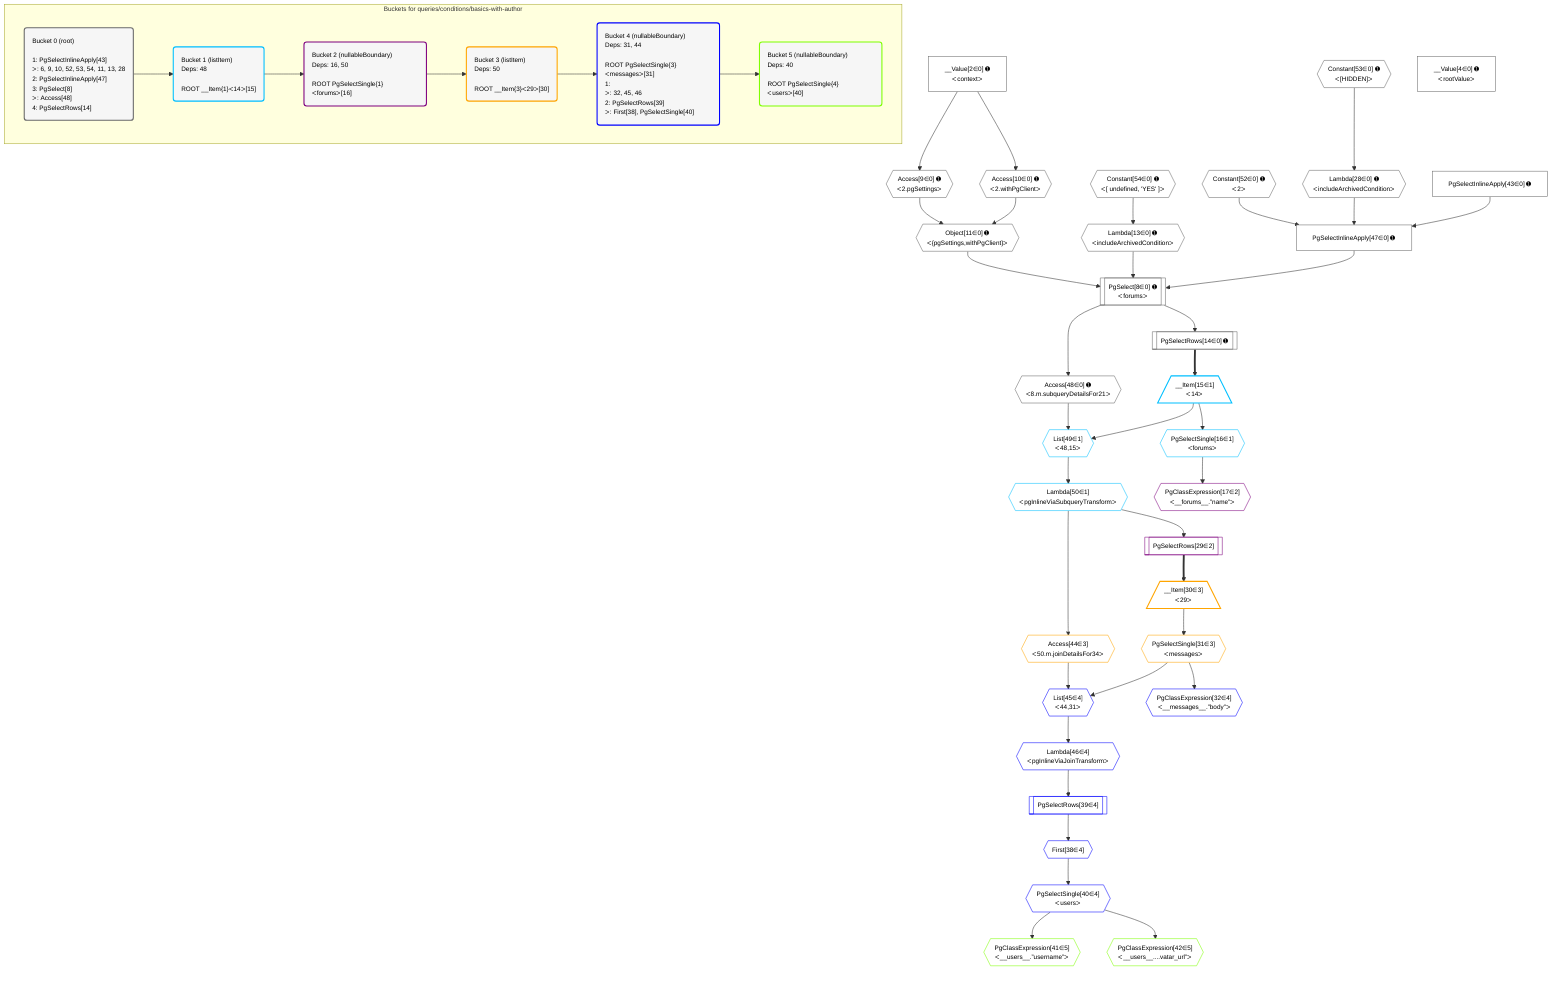 %%{init: {'themeVariables': { 'fontSize': '12px'}}}%%
graph TD
    classDef path fill:#eee,stroke:#000,color:#000
    classDef plan fill:#fff,stroke-width:1px,color:#000
    classDef itemplan fill:#fff,stroke-width:2px,color:#000
    classDef unbatchedplan fill:#dff,stroke-width:1px,color:#000
    classDef sideeffectplan fill:#fcc,stroke-width:2px,color:#000
    classDef bucket fill:#f6f6f6,color:#000,stroke-width:2px,text-align:left


    %% plan dependencies
    PgSelect8[["PgSelect[8∈0] ➊<br />ᐸforumsᐳ"]]:::plan
    Object11{{"Object[11∈0] ➊<br />ᐸ{pgSettings,withPgClient}ᐳ"}}:::plan
    Lambda13{{"Lambda[13∈0] ➊<br />ᐸincludeArchivedConditionᐳ"}}:::plan
    PgSelectInlineApply47["PgSelectInlineApply[47∈0] ➊"]:::plan
    Object11 & Lambda13 & PgSelectInlineApply47 --> PgSelect8
    Constant52{{"Constant[52∈0] ➊<br />ᐸ2ᐳ"}}:::plan
    Lambda28{{"Lambda[28∈0] ➊<br />ᐸincludeArchivedConditionᐳ"}}:::plan
    PgSelectInlineApply43["PgSelectInlineApply[43∈0] ➊"]:::plan
    Constant52 & Lambda28 & PgSelectInlineApply43 --> PgSelectInlineApply47
    Access9{{"Access[9∈0] ➊<br />ᐸ2.pgSettingsᐳ"}}:::plan
    Access10{{"Access[10∈0] ➊<br />ᐸ2.withPgClientᐳ"}}:::plan
    Access9 & Access10 --> Object11
    __Value2["__Value[2∈0] ➊<br />ᐸcontextᐳ"]:::plan
    __Value2 --> Access9
    __Value2 --> Access10
    Constant54{{"Constant[54∈0] ➊<br />ᐸ[ undefined, 'YES' ]ᐳ"}}:::plan
    Constant54 --> Lambda13
    PgSelectRows14[["PgSelectRows[14∈0] ➊"]]:::plan
    PgSelect8 --> PgSelectRows14
    Constant53{{"Constant[53∈0] ➊<br />ᐸ[HIDDEN]ᐳ"}}:::plan
    Constant53 --> Lambda28
    Access48{{"Access[48∈0] ➊<br />ᐸ8.m.subqueryDetailsFor21ᐳ"}}:::plan
    PgSelect8 --> Access48
    __Value4["__Value[4∈0] ➊<br />ᐸrootValueᐳ"]:::plan
    List49{{"List[49∈1]<br />ᐸ48,15ᐳ"}}:::plan
    __Item15[/"__Item[15∈1]<br />ᐸ14ᐳ"\]:::itemplan
    Access48 & __Item15 --> List49
    PgSelectRows14 ==> __Item15
    PgSelectSingle16{{"PgSelectSingle[16∈1]<br />ᐸforumsᐳ"}}:::plan
    __Item15 --> PgSelectSingle16
    Lambda50{{"Lambda[50∈1]<br />ᐸpgInlineViaSubqueryTransformᐳ"}}:::plan
    List49 --> Lambda50
    PgClassExpression17{{"PgClassExpression[17∈2]<br />ᐸ__forums__.”name”ᐳ"}}:::plan
    PgSelectSingle16 --> PgClassExpression17
    PgSelectRows29[["PgSelectRows[29∈2]"]]:::plan
    Lambda50 --> PgSelectRows29
    __Item30[/"__Item[30∈3]<br />ᐸ29ᐳ"\]:::itemplan
    PgSelectRows29 ==> __Item30
    PgSelectSingle31{{"PgSelectSingle[31∈3]<br />ᐸmessagesᐳ"}}:::plan
    __Item30 --> PgSelectSingle31
    Access44{{"Access[44∈3]<br />ᐸ50.m.joinDetailsFor34ᐳ"}}:::plan
    Lambda50 --> Access44
    List45{{"List[45∈4]<br />ᐸ44,31ᐳ"}}:::plan
    Access44 & PgSelectSingle31 --> List45
    PgClassExpression32{{"PgClassExpression[32∈4]<br />ᐸ__messages__.”body”ᐳ"}}:::plan
    PgSelectSingle31 --> PgClassExpression32
    First38{{"First[38∈4]"}}:::plan
    PgSelectRows39[["PgSelectRows[39∈4]"]]:::plan
    PgSelectRows39 --> First38
    Lambda46{{"Lambda[46∈4]<br />ᐸpgInlineViaJoinTransformᐳ"}}:::plan
    Lambda46 --> PgSelectRows39
    PgSelectSingle40{{"PgSelectSingle[40∈4]<br />ᐸusersᐳ"}}:::plan
    First38 --> PgSelectSingle40
    List45 --> Lambda46
    PgClassExpression41{{"PgClassExpression[41∈5]<br />ᐸ__users__.”username”ᐳ"}}:::plan
    PgSelectSingle40 --> PgClassExpression41
    PgClassExpression42{{"PgClassExpression[42∈5]<br />ᐸ__users__....vatar_url”ᐳ"}}:::plan
    PgSelectSingle40 --> PgClassExpression42

    %% define steps

    subgraph "Buckets for queries/conditions/basics-with-author"
    Bucket0("Bucket 0 (root)<br /><br />1: PgSelectInlineApply[43]<br />ᐳ: 6, 9, 10, 52, 53, 54, 11, 13, 28<br />2: PgSelectInlineApply[47]<br />3: PgSelect[8]<br />ᐳ: Access[48]<br />4: PgSelectRows[14]"):::bucket
    classDef bucket0 stroke:#696969
    class Bucket0,__Value2,__Value4,PgSelect8,Access9,Access10,Object11,Lambda13,PgSelectRows14,Lambda28,PgSelectInlineApply43,PgSelectInlineApply47,Access48,Constant52,Constant53,Constant54 bucket0
    Bucket1("Bucket 1 (listItem)<br />Deps: 48<br /><br />ROOT __Item{1}ᐸ14ᐳ[15]"):::bucket
    classDef bucket1 stroke:#00bfff
    class Bucket1,__Item15,PgSelectSingle16,List49,Lambda50 bucket1
    Bucket2("Bucket 2 (nullableBoundary)<br />Deps: 16, 50<br /><br />ROOT PgSelectSingle{1}ᐸforumsᐳ[16]"):::bucket
    classDef bucket2 stroke:#7f007f
    class Bucket2,PgClassExpression17,PgSelectRows29 bucket2
    Bucket3("Bucket 3 (listItem)<br />Deps: 50<br /><br />ROOT __Item{3}ᐸ29ᐳ[30]"):::bucket
    classDef bucket3 stroke:#ffa500
    class Bucket3,__Item30,PgSelectSingle31,Access44 bucket3
    Bucket4("Bucket 4 (nullableBoundary)<br />Deps: 31, 44<br /><br />ROOT PgSelectSingle{3}ᐸmessagesᐳ[31]<br />1: <br />ᐳ: 32, 45, 46<br />2: PgSelectRows[39]<br />ᐳ: First[38], PgSelectSingle[40]"):::bucket
    classDef bucket4 stroke:#0000ff
    class Bucket4,PgClassExpression32,First38,PgSelectRows39,PgSelectSingle40,List45,Lambda46 bucket4
    Bucket5("Bucket 5 (nullableBoundary)<br />Deps: 40<br /><br />ROOT PgSelectSingle{4}ᐸusersᐳ[40]"):::bucket
    classDef bucket5 stroke:#7fff00
    class Bucket5,PgClassExpression41,PgClassExpression42 bucket5
    Bucket0 --> Bucket1
    Bucket1 --> Bucket2
    Bucket2 --> Bucket3
    Bucket3 --> Bucket4
    Bucket4 --> Bucket5
    end